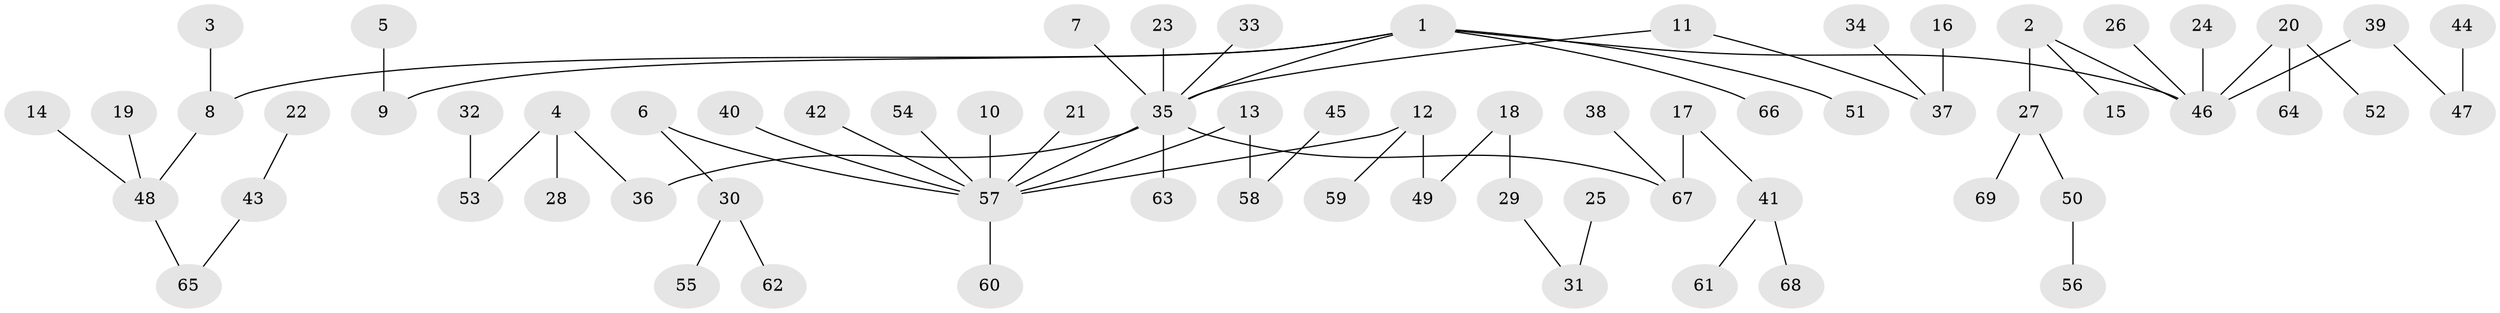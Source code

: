 // original degree distribution, {4: 0.06569343065693431, 3: 0.17518248175182483, 10: 0.0072992700729927005, 5: 0.029197080291970802, 2: 0.19708029197080293, 1: 0.5182481751824818, 9: 0.0072992700729927005}
// Generated by graph-tools (version 1.1) at 2025/26/03/09/25 03:26:22]
// undirected, 69 vertices, 68 edges
graph export_dot {
graph [start="1"]
  node [color=gray90,style=filled];
  1;
  2;
  3;
  4;
  5;
  6;
  7;
  8;
  9;
  10;
  11;
  12;
  13;
  14;
  15;
  16;
  17;
  18;
  19;
  20;
  21;
  22;
  23;
  24;
  25;
  26;
  27;
  28;
  29;
  30;
  31;
  32;
  33;
  34;
  35;
  36;
  37;
  38;
  39;
  40;
  41;
  42;
  43;
  44;
  45;
  46;
  47;
  48;
  49;
  50;
  51;
  52;
  53;
  54;
  55;
  56;
  57;
  58;
  59;
  60;
  61;
  62;
  63;
  64;
  65;
  66;
  67;
  68;
  69;
  1 -- 8 [weight=1.0];
  1 -- 9 [weight=1.0];
  1 -- 35 [weight=1.0];
  1 -- 46 [weight=1.0];
  1 -- 51 [weight=1.0];
  1 -- 66 [weight=1.0];
  2 -- 15 [weight=1.0];
  2 -- 27 [weight=1.0];
  2 -- 46 [weight=1.0];
  3 -- 8 [weight=1.0];
  4 -- 28 [weight=1.0];
  4 -- 36 [weight=1.0];
  4 -- 53 [weight=1.0];
  5 -- 9 [weight=1.0];
  6 -- 30 [weight=1.0];
  6 -- 57 [weight=1.0];
  7 -- 35 [weight=1.0];
  8 -- 48 [weight=1.0];
  10 -- 57 [weight=1.0];
  11 -- 35 [weight=1.0];
  11 -- 37 [weight=1.0];
  12 -- 49 [weight=1.0];
  12 -- 57 [weight=1.0];
  12 -- 59 [weight=1.0];
  13 -- 57 [weight=1.0];
  13 -- 58 [weight=1.0];
  14 -- 48 [weight=1.0];
  16 -- 37 [weight=1.0];
  17 -- 41 [weight=1.0];
  17 -- 67 [weight=1.0];
  18 -- 29 [weight=1.0];
  18 -- 49 [weight=1.0];
  19 -- 48 [weight=1.0];
  20 -- 46 [weight=1.0];
  20 -- 52 [weight=1.0];
  20 -- 64 [weight=1.0];
  21 -- 57 [weight=1.0];
  22 -- 43 [weight=1.0];
  23 -- 35 [weight=1.0];
  24 -- 46 [weight=1.0];
  25 -- 31 [weight=1.0];
  26 -- 46 [weight=1.0];
  27 -- 50 [weight=1.0];
  27 -- 69 [weight=1.0];
  29 -- 31 [weight=1.0];
  30 -- 55 [weight=1.0];
  30 -- 62 [weight=1.0];
  32 -- 53 [weight=1.0];
  33 -- 35 [weight=1.0];
  34 -- 37 [weight=1.0];
  35 -- 36 [weight=1.0];
  35 -- 57 [weight=1.0];
  35 -- 63 [weight=1.0];
  35 -- 67 [weight=1.0];
  38 -- 67 [weight=1.0];
  39 -- 46 [weight=1.0];
  39 -- 47 [weight=1.0];
  40 -- 57 [weight=1.0];
  41 -- 61 [weight=1.0];
  41 -- 68 [weight=1.0];
  42 -- 57 [weight=1.0];
  43 -- 65 [weight=1.0];
  44 -- 47 [weight=1.0];
  45 -- 58 [weight=1.0];
  48 -- 65 [weight=1.0];
  50 -- 56 [weight=1.0];
  54 -- 57 [weight=1.0];
  57 -- 60 [weight=1.0];
}
